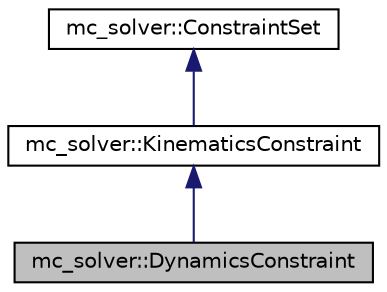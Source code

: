 digraph "mc_solver::DynamicsConstraint"
{
 // INTERACTIVE_SVG=YES
  edge [fontname="Helvetica",fontsize="10",labelfontname="Helvetica",labelfontsize="10"];
  node [fontname="Helvetica",fontsize="10",shape=record];
  Node3 [label="mc_solver::DynamicsConstraint",height=0.2,width=0.4,color="black", fillcolor="grey75", style="filled", fontcolor="black"];
  Node4 -> Node3 [dir="back",color="midnightblue",fontsize="10",style="solid",fontname="Helvetica"];
  Node4 [label="mc_solver::KinematicsConstraint",height=0.2,width=0.4,color="black", fillcolor="white", style="filled",URL="$structmc__solver_1_1KinematicsConstraint.html"];
  Node5 -> Node4 [dir="back",color="midnightblue",fontsize="10",style="solid",fontname="Helvetica"];
  Node5 [label="mc_solver::ConstraintSet",height=0.2,width=0.4,color="black", fillcolor="white", style="filled",URL="$structmc__solver_1_1ConstraintSet.html",tooltip="This class is a basis to wrap Constraint functions from Tasks. The aim of such wrappers should be two..."];
}
